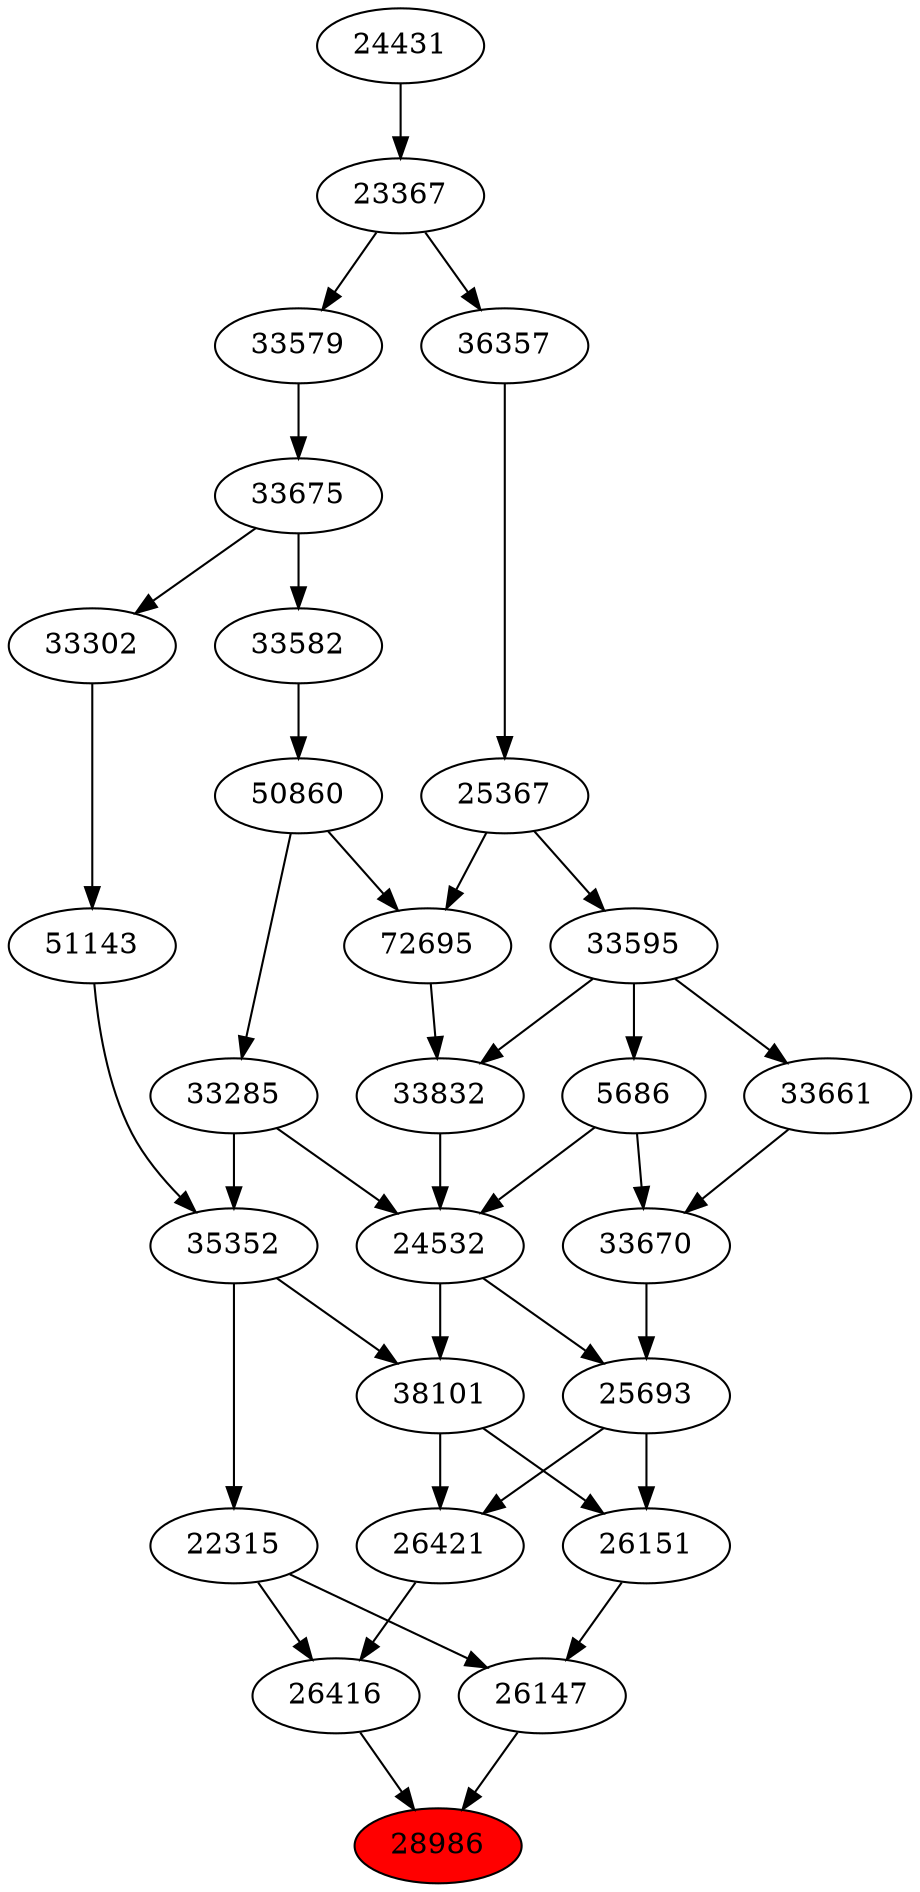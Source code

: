 strict digraph{ 
28986 [label="28986" fillcolor=red style=filled]
26147 -> 28986
26416 -> 28986
26147 [label="26147"]
26151 -> 26147
22315 -> 26147
26416 [label="26416"]
26421 -> 26416
22315 -> 26416
26151 [label="26151"]
38101 -> 26151
25693 -> 26151
22315 [label="22315"]
35352 -> 22315
26421 [label="26421"]
25693 -> 26421
38101 -> 26421
38101 [label="38101"]
24532 -> 38101
35352 -> 38101
25693 [label="25693"]
24532 -> 25693
33670 -> 25693
35352 [label="35352"]
33285 -> 35352
51143 -> 35352
24532 [label="24532"]
33285 -> 24532
5686 -> 24532
33832 -> 24532
33670 [label="33670"]
5686 -> 33670
33661 -> 33670
33285 [label="33285"]
50860 -> 33285
51143 [label="51143"]
33302 -> 51143
5686 [label="5686"]
33595 -> 5686
33832 [label="33832"]
72695 -> 33832
33595 -> 33832
33661 [label="33661"]
33595 -> 33661
50860 [label="50860"]
33582 -> 50860
33302 [label="33302"]
33675 -> 33302
33595 [label="33595"]
25367 -> 33595
72695 [label="72695"]
50860 -> 72695
25367 -> 72695
33582 [label="33582"]
33675 -> 33582
33675 [label="33675"]
33579 -> 33675
25367 [label="25367"]
36357 -> 25367
33579 [label="33579"]
23367 -> 33579
36357 [label="36357"]
23367 -> 36357
23367 [label="23367"]
24431 -> 23367
24431 [label="24431"]
}